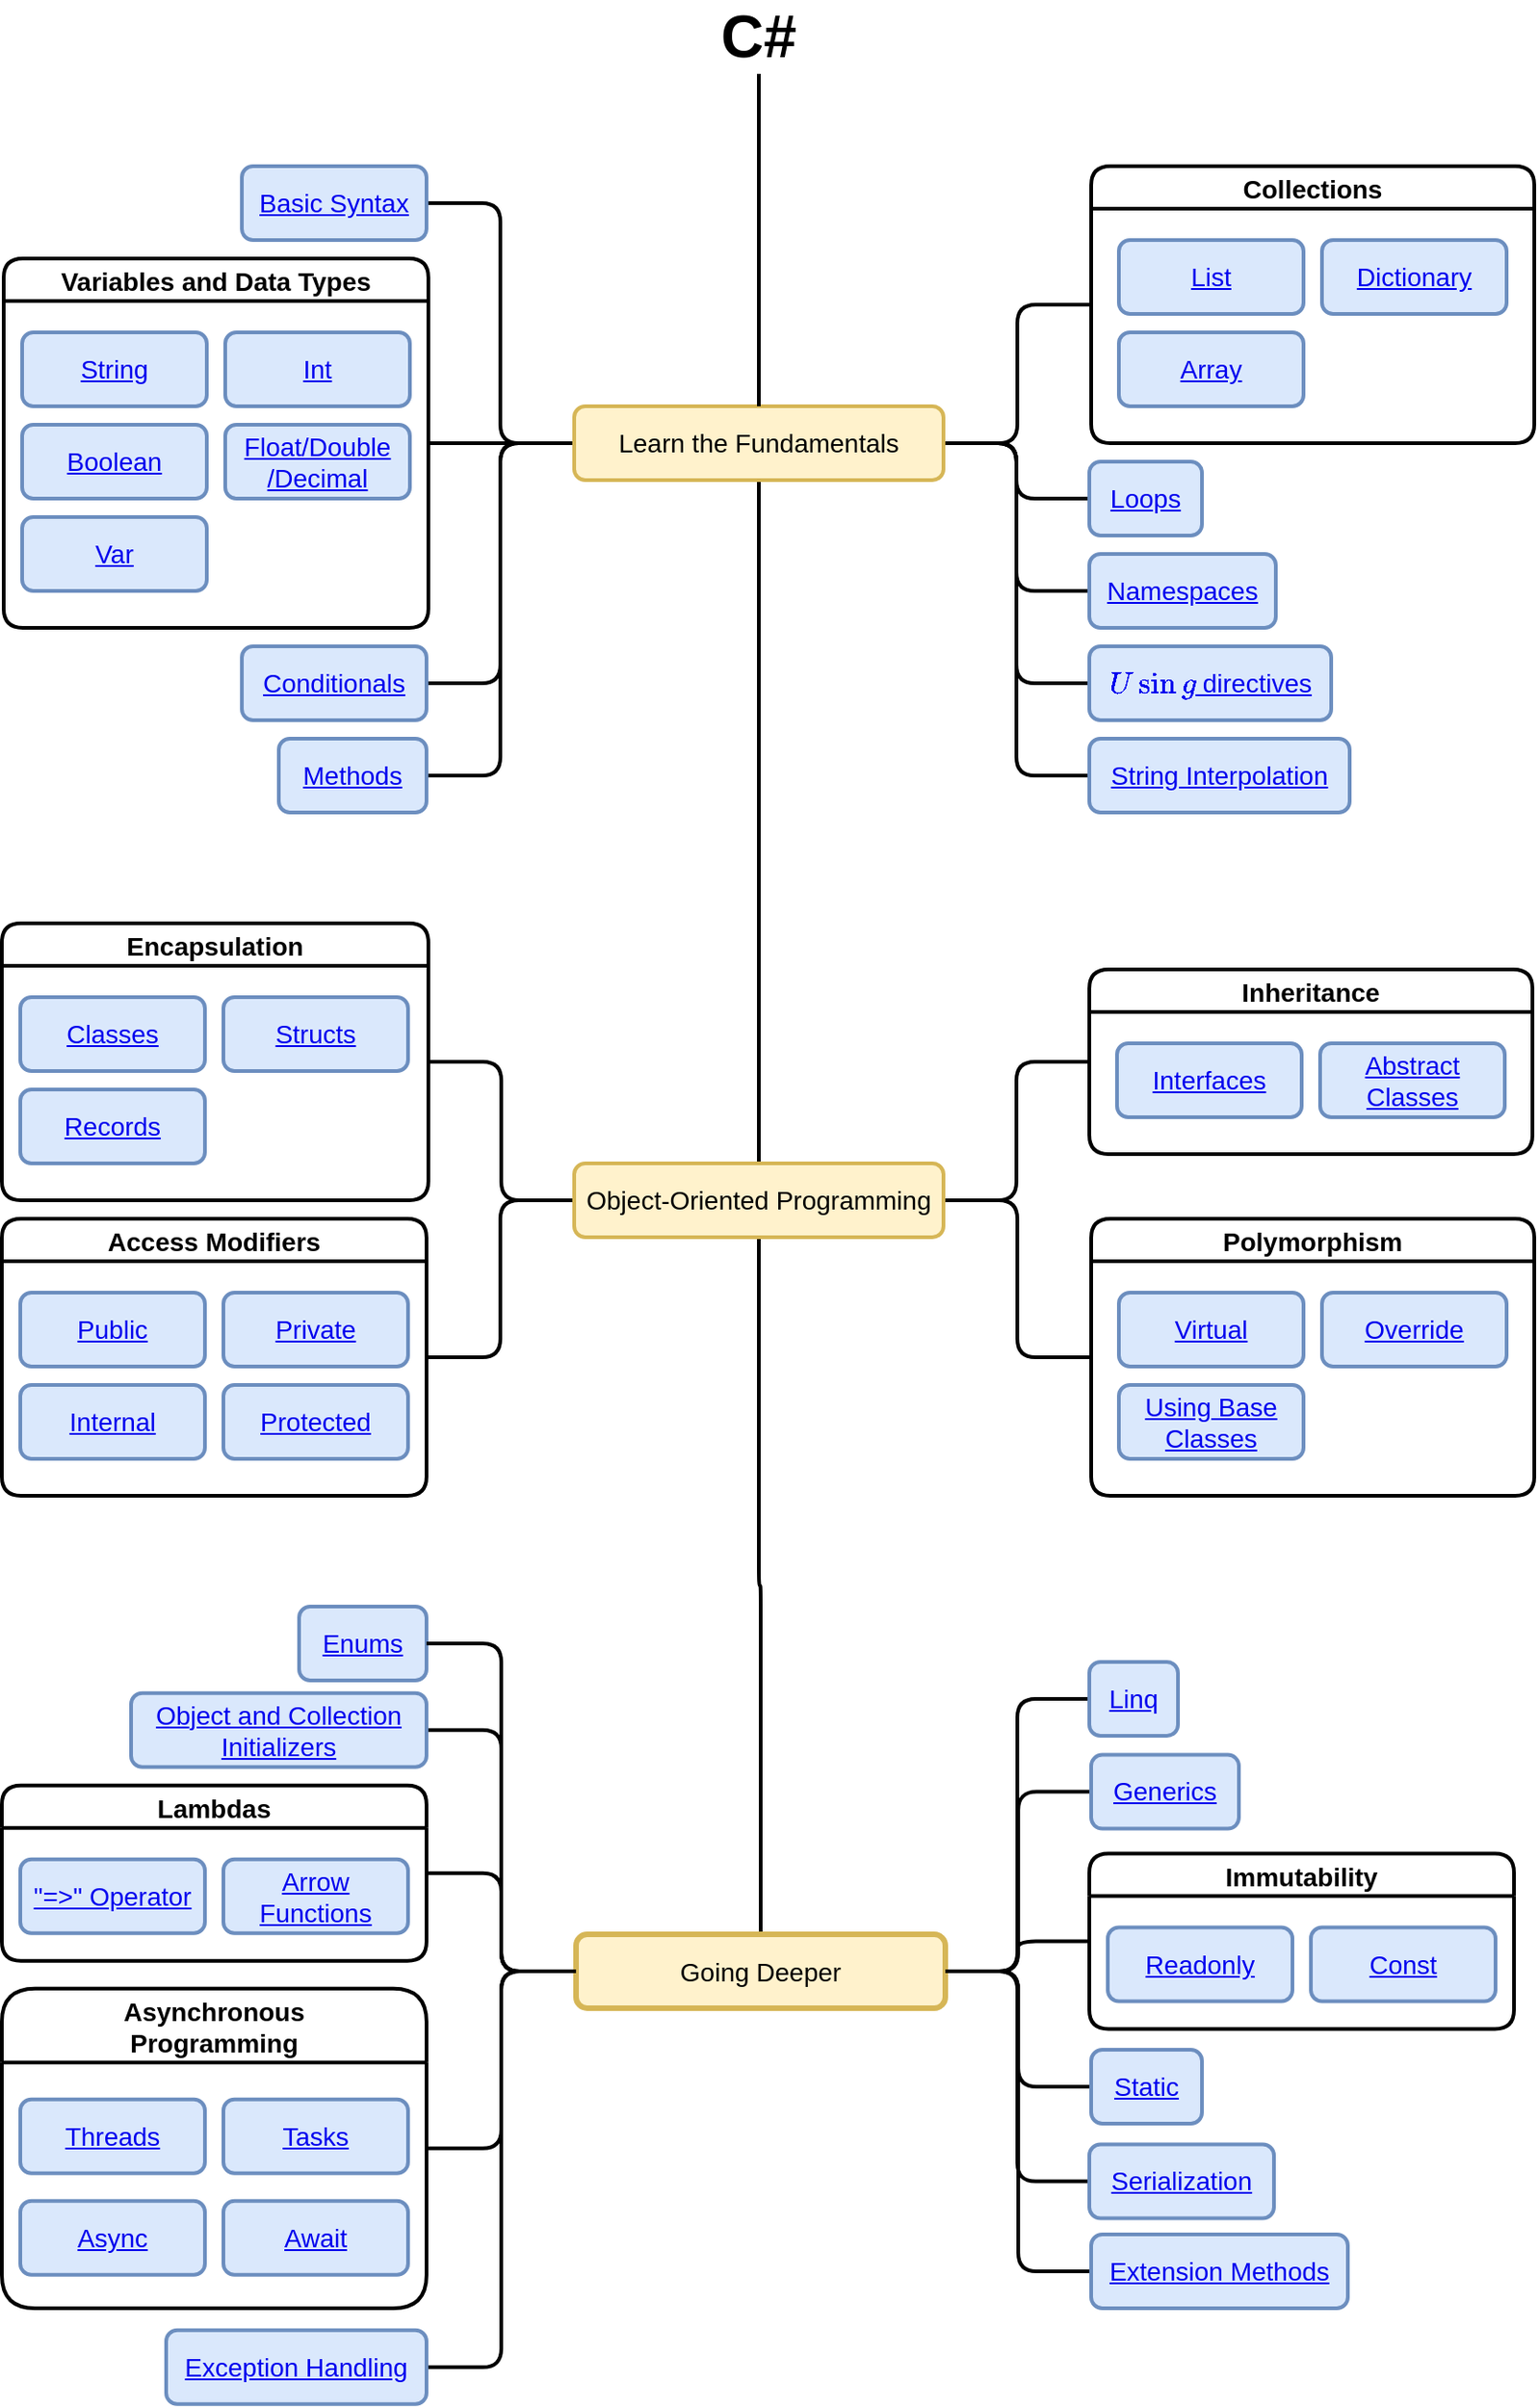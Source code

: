 <mxfile>
    <diagram id="Bi8yQc8i4gSCwa7ISA3M" name="Page-1">
        <mxGraphModel dx="7027" dy="3073" grid="1" gridSize="10" guides="1" tooltips="1" connect="1" arrows="0" fold="1" page="1" pageScale="1" pageWidth="850" pageHeight="1100" math="0" shadow="0">
            <root>
                <mxCell id="0"/>
                <mxCell id="1" parent="0"/>
                <mxCell id="251" style="edgeStyle=orthogonalEdgeStyle;rounded=1;orthogonalLoop=1;jettySize=auto;html=1;exitX=0;exitY=0.5;exitDx=0;exitDy=0;entryX=1;entryY=0.5;entryDx=0;entryDy=0;fontSize=14;endArrow=none;endFill=0;strokeWidth=2;" edge="1" parent="1" source="261" target="264">
                    <mxGeometry relative="1" as="geometry">
                        <mxPoint x="311" y="150" as="sourcePoint"/>
                    </mxGeometry>
                </mxCell>
                <mxCell id="252" style="edgeStyle=orthogonalEdgeStyle;rounded=1;orthogonalLoop=1;jettySize=auto;html=1;exitX=0;exitY=0.5;exitDx=0;exitDy=0;entryX=1;entryY=0.5;entryDx=0;entryDy=0;fontSize=14;endArrow=none;endFill=0;strokeWidth=2;" edge="1" parent="1" source="261" target="317">
                    <mxGeometry relative="1" as="geometry">
                        <mxPoint x="311" y="150" as="sourcePoint"/>
                        <mxPoint x="250" y="290" as="targetPoint"/>
                    </mxGeometry>
                </mxCell>
                <mxCell id="253" style="edgeStyle=orthogonalEdgeStyle;rounded=1;orthogonalLoop=1;jettySize=auto;html=1;exitX=0;exitY=0.5;exitDx=0;exitDy=0;entryX=1;entryY=0.5;entryDx=0;entryDy=0;fontSize=14;endArrow=none;endFill=0;strokeWidth=2;" edge="1" parent="1" source="261" target="265">
                    <mxGeometry relative="1" as="geometry">
                        <mxPoint x="311" y="150" as="sourcePoint"/>
                    </mxGeometry>
                </mxCell>
                <mxCell id="254" style="edgeStyle=orthogonalEdgeStyle;rounded=1;orthogonalLoop=1;jettySize=auto;html=1;exitX=0;exitY=0.5;exitDx=0;exitDy=0;entryX=1;entryY=0.5;entryDx=0;entryDy=0;fontSize=14;endArrow=none;endFill=0;strokeWidth=2;" edge="1" parent="1" source="261" target="266">
                    <mxGeometry relative="1" as="geometry">
                        <mxPoint x="311" y="150" as="sourcePoint"/>
                    </mxGeometry>
                </mxCell>
                <mxCell id="255" style="edgeStyle=orthogonalEdgeStyle;rounded=1;orthogonalLoop=1;jettySize=auto;html=1;exitX=1;exitY=0.5;exitDx=0;exitDy=0;entryX=0;entryY=0.5;entryDx=0;entryDy=0;fontSize=14;endArrow=none;endFill=0;strokeWidth=2;" edge="1" parent="1" source="261" target="267">
                    <mxGeometry relative="1" as="geometry"/>
                </mxCell>
                <mxCell id="256" style="edgeStyle=orthogonalEdgeStyle;rounded=1;orthogonalLoop=1;jettySize=auto;html=1;exitX=1;exitY=0.5;exitDx=0;exitDy=0;entryX=0;entryY=0.5;entryDx=0;entryDy=0;fontSize=14;endArrow=none;endFill=0;strokeWidth=2;" edge="1" parent="1" source="261" target="269">
                    <mxGeometry relative="1" as="geometry"/>
                </mxCell>
                <mxCell id="257" style="edgeStyle=orthogonalEdgeStyle;rounded=1;orthogonalLoop=1;jettySize=auto;html=1;exitX=0.5;exitY=1;exitDx=0;exitDy=0;fontSize=14;endArrow=none;endFill=0;strokeWidth=2;" edge="1" parent="1" source="261" target="275">
                    <mxGeometry relative="1" as="geometry"/>
                </mxCell>
                <mxCell id="258" style="edgeStyle=orthogonalEdgeStyle;rounded=1;orthogonalLoop=1;jettySize=auto;html=1;exitX=1;exitY=0.5;exitDx=0;exitDy=0;entryX=0;entryY=0.5;entryDx=0;entryDy=0;endArrow=none;endFill=0;strokeWidth=2;" edge="1" parent="1" source="261" target="268">
                    <mxGeometry relative="1" as="geometry"/>
                </mxCell>
                <mxCell id="259" style="edgeStyle=orthogonalEdgeStyle;rounded=1;orthogonalLoop=1;jettySize=auto;html=1;exitX=1;exitY=0.5;exitDx=0;exitDy=0;entryX=0;entryY=0.5;entryDx=0;entryDy=0;endArrow=none;endFill=0;strokeWidth=2;" edge="1" parent="1" source="261" target="313">
                    <mxGeometry relative="1" as="geometry"/>
                </mxCell>
                <mxCell id="260" style="edgeStyle=orthogonalEdgeStyle;rounded=1;orthogonalLoop=1;jettySize=auto;html=1;exitX=1;exitY=0.5;exitDx=0;exitDy=0;entryX=0;entryY=0.5;entryDx=0;entryDy=0;endArrow=none;endFill=0;strokeWidth=2;" edge="1" parent="1" source="261" target="323">
                    <mxGeometry relative="1" as="geometry"/>
                </mxCell>
                <object label="&lt;font style=&quot;font-size: 14px;&quot;&gt;Learn the Fundamentals&lt;/font&gt;" id="261">
                    <mxCell style="rounded=1;whiteSpace=wrap;html=1;fillColor=#fff2cc;strokeColor=#d6b656;strokeWidth=2;fontSize=14;" vertex="1" parent="1">
                        <mxGeometry x="320" y="260" width="200" height="40" as="geometry"/>
                    </mxCell>
                </object>
                <mxCell id="262" style="edgeStyle=orthogonalEdgeStyle;rounded=1;orthogonalLoop=1;jettySize=auto;html=1;exitX=0.5;exitY=1;exitDx=0;exitDy=0;entryX=0.5;entryY=0;entryDx=0;entryDy=0;fontSize=14;endArrow=none;endFill=0;strokeWidth=2;" edge="1" parent="1" source="263" target="261">
                    <mxGeometry relative="1" as="geometry"/>
                </mxCell>
                <mxCell id="263" value="&lt;div style=&quot;font-size: 32px&quot;&gt;&lt;font style=&quot;font-size: 32px&quot;&gt;&lt;b&gt;&lt;font style=&quot;font-size: 32px&quot;&gt;C#&lt;/font&gt;&lt;/b&gt;&lt;/font&gt;&lt;/div&gt;" style="text;html=1;strokeColor=none;fillColor=none;align=center;verticalAlign=middle;whiteSpace=wrap;rounded=0;fontSize=24;" vertex="1" parent="1">
                    <mxGeometry x="385" y="40" width="70" height="40" as="geometry"/>
                </mxCell>
                <UserObject label="&lt;div style=&quot;font-size: 14px&quot;&gt;&lt;a href=&quot;https://docs.microsoft.com/en-us/dotnet/csharp/tour-of-csharp/tutorials/hello-world&quot;&gt;Basic Syntax&lt;/a&gt;&lt;/div&gt;" link="https://docs.microsoft.com/en-us/dotnet/csharp/tour-of-csharp/tutorials/hello-world" id="264">
                    <mxCell style="rounded=1;whiteSpace=wrap;html=1;fillColor=#dae8fc;strokeColor=#6c8ebf;strokeWidth=2;fontSize=14;" vertex="1" parent="1">
                        <mxGeometry x="140" y="130" width="100" height="40" as="geometry"/>
                    </mxCell>
                </UserObject>
                <UserObject label="&lt;div style=&quot;font-size: 14px&quot;&gt;&lt;a href=&quot;https://docs.microsoft.com/en-us/dotnet/csharp/language-reference/statements/selection-statements&quot;&gt;Conditionals&lt;/a&gt;&lt;/div&gt;" link="https://docs.microsoft.com/en-us/dotnet/csharp/language-reference/statements/selection-statements" linkTarget="_blank" id="265">
                    <mxCell style="rounded=1;whiteSpace=wrap;html=1;fillColor=#dae8fc;strokeColor=#6c8ebf;strokeWidth=2;fontSize=14;" vertex="1" parent="1">
                        <mxGeometry x="140" y="390" width="100" height="40" as="geometry"/>
                    </mxCell>
                </UserObject>
                <UserObject label="&lt;a href=&quot;https://docs.microsoft.com/en-us/dotnet/csharp/methods&quot;&gt;Methods&lt;/a&gt;" link="https://docs.microsoft.com/en-us/dotnet/csharp/methods" linkTarget="_blank" id="266">
                    <mxCell style="rounded=1;whiteSpace=wrap;html=1;fillColor=#dae8fc;strokeColor=#6c8ebf;strokeWidth=2;fontSize=14;" vertex="1" parent="1">
                        <mxGeometry x="160" y="440" width="80" height="40" as="geometry"/>
                    </mxCell>
                </UserObject>
                <UserObject label="&lt;a href=&quot;https://docs.microsoft.com/en-us/dotnet/csharp/fundamentals/types/namespaces&quot;&gt;Namespaces&lt;/a&gt;" link="https://docs.microsoft.com/en-us/dotnet/csharp/fundamentals/types/namespaces" linkTarget="_blank" id="267">
                    <mxCell style="rounded=1;whiteSpace=wrap;html=1;fillColor=#dae8fc;strokeColor=#6c8ebf;strokeWidth=2;fontSize=14;" vertex="1" parent="1">
                        <mxGeometry x="599" y="340" width="101" height="40" as="geometry"/>
                    </mxCell>
                </UserObject>
                <UserObject label="&lt;a href=&quot;https://docs.microsoft.com/en-us/dotnet/csharp/language-reference/statements/iteration-statements&quot;&gt;Loops&lt;/a&gt;" link="https://docs.microsoft.com/en-us/dotnet/csharp/language-reference/statements/iteration-statements" linkTarget="_blank" id="268">
                    <mxCell style="rounded=1;whiteSpace=wrap;html=1;fillColor=#dae8fc;strokeColor=#6c8ebf;strokeWidth=2;fontSize=14;" vertex="1" parent="1">
                        <mxGeometry x="599" y="290" width="61" height="40" as="geometry"/>
                    </mxCell>
                </UserObject>
                <UserObject label="&lt;div style=&quot;font-size: 14px&quot;&gt;&lt;a href=&quot;https://docs.microsoft.com/en-us/dotnet/csharp/language-reference/tokens/interpolated&quot;&gt;String Interpolation&lt;br style=&quot;font-size: 14px&quot;&gt;&lt;/a&gt;&lt;/div&gt;" link="https://docs.microsoft.com/en-us/dotnet/csharp/language-reference/tokens/interpolated" linkTarget="_blank" id="269">
                    <mxCell style="rounded=1;whiteSpace=wrap;html=1;fillColor=#dae8fc;strokeColor=#6c8ebf;strokeWidth=2;fontSize=14;" vertex="1" parent="1">
                        <mxGeometry x="599" y="440" width="141" height="40" as="geometry"/>
                    </mxCell>
                </UserObject>
                <mxCell id="270" style="edgeStyle=orthogonalEdgeStyle;rounded=1;orthogonalLoop=1;jettySize=auto;html=1;exitX=1;exitY=0.5;exitDx=0;exitDy=0;entryX=0;entryY=0.5;entryDx=0;entryDy=0;fontSize=14;endArrow=none;endFill=0;strokeWidth=2;" edge="1" parent="1" source="275" target="283">
                    <mxGeometry relative="1" as="geometry"/>
                </mxCell>
                <mxCell id="271" style="edgeStyle=orthogonalEdgeStyle;rounded=1;orthogonalLoop=1;jettySize=auto;html=1;exitX=1;exitY=0.5;exitDx=0;exitDy=0;entryX=0;entryY=0.5;entryDx=0;entryDy=0;fontSize=14;endArrow=none;endFill=0;strokeWidth=2;" edge="1" parent="1" source="275" target="280">
                    <mxGeometry relative="1" as="geometry"/>
                </mxCell>
                <mxCell id="272" style="edgeStyle=orthogonalEdgeStyle;rounded=1;orthogonalLoop=1;jettySize=auto;html=1;exitX=0.5;exitY=1;exitDx=0;exitDy=0;fontSize=24;endArrow=none;endFill=0;strokeWidth=2;" edge="1" parent="1" source="275" target="294">
                    <mxGeometry relative="1" as="geometry"/>
                </mxCell>
                <mxCell id="273" style="edgeStyle=orthogonalEdgeStyle;rounded=1;orthogonalLoop=1;jettySize=auto;html=1;exitX=0;exitY=0.5;exitDx=0;exitDy=0;entryX=1;entryY=0.5;entryDx=0;entryDy=0;endArrow=none;endFill=0;strokeWidth=2;" edge="1" parent="1" source="275" target="308">
                    <mxGeometry relative="1" as="geometry"/>
                </mxCell>
                <mxCell id="274" style="edgeStyle=orthogonalEdgeStyle;rounded=1;orthogonalLoop=1;jettySize=auto;html=1;exitX=0;exitY=0.5;exitDx=0;exitDy=0;entryX=1;entryY=0.5;entryDx=0;entryDy=0;endArrow=none;endFill=0;strokeWidth=2;" edge="1" parent="1" source="275" target="276">
                    <mxGeometry relative="1" as="geometry"/>
                </mxCell>
                <mxCell id="275" value="&lt;div style=&quot;font-size: 14px&quot;&gt;&lt;font style=&quot;font-size: 14px&quot;&gt;Object-Oriented Programming&lt;/font&gt;&lt;/div&gt;" style="rounded=1;whiteSpace=wrap;html=1;fillColor=#fff2cc;strokeColor=#d6b656;strokeWidth=2;" vertex="1" parent="1">
                    <mxGeometry x="320" y="670" width="200" height="40" as="geometry"/>
                </mxCell>
                <UserObject label="Encapsulation" link="https://docs.microsoft.com/en-us/dotnet/csharp/fundamentals/object-oriented/" id="276">
                    <mxCell style="swimlane;rounded=1;fontSize=14;strokeWidth=2;" vertex="1" parent="1">
                        <mxGeometry x="10" y="540" width="231" height="150" as="geometry"/>
                    </mxCell>
                </UserObject>
                <UserObject label="&lt;a href=&quot;https://docs.microsoft.com/en-us/dotnet/csharp/fundamentals/types/classes&quot;&gt;Classes&lt;/a&gt;" link="https://docs.microsoft.com/en-us/dotnet/csharp/fundamentals/types/classes" linkTarget="_blank" id="277">
                    <mxCell style="rounded=1;whiteSpace=wrap;html=1;fillColor=#dae8fc;strokeColor=#6c8ebf;strokeWidth=2;fontSize=14;" vertex="1" parent="276">
                        <mxGeometry x="10" y="40" width="100" height="40" as="geometry"/>
                    </mxCell>
                </UserObject>
                <UserObject label="&lt;a href=&quot;https://docs.microsoft.com/en-us/dotnet/csharp/language-reference/builtin-types/struct&quot;&gt;Structs&lt;/a&gt;" link="https://docs.microsoft.com/en-us/dotnet/csharp/language-reference/builtin-types/struct" id="278">
                    <mxCell style="rounded=1;whiteSpace=wrap;html=1;fillColor=#dae8fc;strokeColor=#6c8ebf;strokeWidth=2;fontSize=14;" vertex="1" parent="276">
                        <mxGeometry x="120" y="40" width="100" height="40" as="geometry"/>
                    </mxCell>
                </UserObject>
                <UserObject label="&lt;a href=&quot;https://docs.microsoft.com/en-us/dotnet/csharp/fundamentals/types/records&quot;&gt;Records&lt;/a&gt;" link="https://docs.microsoft.com/en-us/dotnet/csharp/fundamentals/types/records" linkTarget="_blank" id="279">
                    <mxCell style="rounded=1;whiteSpace=wrap;html=1;fillColor=#dae8fc;strokeColor=#6c8ebf;strokeWidth=2;fontSize=14;" vertex="1" parent="276">
                        <mxGeometry x="10" y="90" width="100" height="40" as="geometry"/>
                    </mxCell>
                </UserObject>
                <mxCell id="280" value="Inheritance" style="swimlane;rounded=1;fontSize=14;strokeWidth=2;" vertex="1" parent="1">
                    <mxGeometry x="599" y="565" width="240" height="100" as="geometry"/>
                </mxCell>
                <UserObject label="&lt;a href=&quot;https://docs.microsoft.com/en-us/dotnet/csharp/fundamentals/types/interfaces&quot;&gt;Interfaces&lt;/a&gt;" link="https://docs.microsoft.com/en-us/dotnet/csharp/fundamentals/types/interfaces" linkTarget="_blank" id="281">
                    <mxCell style="rounded=1;whiteSpace=wrap;html=1;fillColor=#dae8fc;strokeColor=#6c8ebf;strokeWidth=2;fontSize=14;" vertex="1" parent="280">
                        <mxGeometry x="15" y="40" width="100" height="40" as="geometry"/>
                    </mxCell>
                </UserObject>
                <UserObject label="&lt;a href=&quot;https://docs.microsoft.com/en-us/dotnet/csharp/language-reference/keywords/abstract&quot;&gt;Abstract Classes&lt;/a&gt;" link="https://docs.microsoft.com/en-us/dotnet/csharp/language-reference/keywords/abstract" linkTarget="_blank" id="282">
                    <mxCell style="rounded=1;whiteSpace=wrap;html=1;fillColor=#dae8fc;strokeColor=#6c8ebf;strokeWidth=2;fontSize=14;" vertex="1" parent="280">
                        <mxGeometry x="125" y="40" width="100" height="40" as="geometry"/>
                    </mxCell>
                </UserObject>
                <mxCell id="283" value="Polymorphism" style="swimlane;rounded=1;fontSize=14;strokeWidth=2;" vertex="1" parent="1">
                    <mxGeometry x="600" y="700" width="240" height="150" as="geometry"/>
                </mxCell>
                <UserObject label="&lt;a href=&quot;https://docs.microsoft.com/en-us/dotnet/csharp/language-reference/keywords/virtual&quot;&gt;Virtual&lt;/a&gt;" link="https://docs.microsoft.com/en-us/dotnet/csharp/language-reference/keywords/virtual" linkTarget="_blank" id="284">
                    <mxCell style="rounded=1;whiteSpace=wrap;html=1;fillColor=#dae8fc;strokeColor=#6c8ebf;strokeWidth=2;fontSize=14;" vertex="1" parent="283">
                        <mxGeometry x="15" y="40" width="100" height="40" as="geometry"/>
                    </mxCell>
                </UserObject>
                <UserObject label="&lt;a href=&quot;https://docs.microsoft.com/en-us/dotnet/csharp/language-reference/keywords/override&quot;&gt;Override&lt;/a&gt;" link="https://docs.microsoft.com/en-us/dotnet/csharp/language-reference/keywords/override" linkTarget="_blank" id="285">
                    <mxCell style="rounded=1;whiteSpace=wrap;html=1;fillColor=#dae8fc;strokeColor=#6c8ebf;strokeWidth=2;fontSize=14;" vertex="1" parent="283">
                        <mxGeometry x="125" y="40" width="100" height="40" as="geometry"/>
                    </mxCell>
                </UserObject>
                <UserObject label="&lt;a href=&quot;https://docs.microsoft.com/en-us/dotnet/csharp/language-reference/keywords/base&quot;&gt;Using Base Classes&lt;/a&gt;" link="https://docs.microsoft.com/en-us/dotnet/csharp/language-reference/keywords/base" linkTarget="_blank" id="286">
                    <mxCell style="rounded=1;whiteSpace=wrap;html=1;fillColor=#dae8fc;strokeColor=#6c8ebf;strokeWidth=2;fontSize=14;" vertex="1" parent="283">
                        <mxGeometry x="15" y="90" width="100" height="40" as="geometry"/>
                    </mxCell>
                </UserObject>
                <mxCell id="287" style="edgeStyle=orthogonalEdgeStyle;rounded=1;orthogonalLoop=1;jettySize=auto;html=1;entryX=1;entryY=0.5;entryDx=0;entryDy=0;fontSize=24;endArrow=none;endFill=0;strokeWidth=2;" edge="1" parent="1" source="294" target="296">
                    <mxGeometry relative="1" as="geometry">
                        <mxPoint x="320.0" y="1054.37" as="sourcePoint"/>
                    </mxGeometry>
                </mxCell>
                <mxCell id="288" style="edgeStyle=orthogonalEdgeStyle;rounded=1;orthogonalLoop=1;jettySize=auto;html=1;entryX=1;entryY=0.5;entryDx=0;entryDy=0;fontSize=24;endArrow=none;endFill=0;strokeWidth=2;" edge="1" parent="1" source="294" target="297">
                    <mxGeometry relative="1" as="geometry">
                        <mxPoint x="320.0" y="1054.37" as="sourcePoint"/>
                    </mxGeometry>
                </mxCell>
                <mxCell id="289" style="edgeStyle=orthogonalEdgeStyle;rounded=1;orthogonalLoop=1;jettySize=auto;html=1;exitX=1;exitY=0.5;exitDx=0;exitDy=0;entryX=0;entryY=0.5;entryDx=0;entryDy=0;fontSize=24;endArrow=none;endFill=0;strokeWidth=2;" edge="1" parent="1" source="294" target="305">
                    <mxGeometry relative="1" as="geometry"/>
                </mxCell>
                <mxCell id="290" style="edgeStyle=orthogonalEdgeStyle;rounded=1;orthogonalLoop=1;jettySize=auto;html=1;exitX=1;exitY=0.5;exitDx=0;exitDy=0;entryX=0;entryY=0.5;entryDx=0;entryDy=0;fontSize=24;endArrow=none;endFill=0;strokeWidth=2;" edge="1" parent="1" source="294" target="306">
                    <mxGeometry relative="1" as="geometry"/>
                </mxCell>
                <mxCell id="291" style="edgeStyle=orthogonalEdgeStyle;rounded=1;orthogonalLoop=1;jettySize=auto;html=1;exitX=1;exitY=0.5;exitDx=0;exitDy=0;entryX=0;entryY=0.5;entryDx=0;entryDy=0;endArrow=none;endFill=0;strokeWidth=2;" edge="1" parent="1" source="294" target="307">
                    <mxGeometry relative="1" as="geometry"/>
                </mxCell>
                <mxCell id="292" style="edgeStyle=orthogonalEdgeStyle;rounded=1;orthogonalLoop=1;jettySize=auto;html=1;exitX=1;exitY=0.5;exitDx=0;exitDy=0;entryX=0;entryY=0.5;entryDx=0;entryDy=0;endArrow=none;endFill=0;strokeWidth=2;" edge="1" parent="1" source="294" target="295">
                    <mxGeometry relative="1" as="geometry"/>
                </mxCell>
                <mxCell id="293" style="edgeStyle=orthogonalEdgeStyle;rounded=1;orthogonalLoop=1;jettySize=auto;html=1;entryX=1;entryY=0.5;entryDx=0;entryDy=0;endArrow=none;endFill=0;strokeWidth=2;" edge="1" parent="1" source="294" target="300">
                    <mxGeometry relative="1" as="geometry">
                        <mxPoint x="320.0" y="1054.37" as="sourcePoint"/>
                    </mxGeometry>
                </mxCell>
                <mxCell id="294" value="&lt;font style=&quot;font-size: 14px&quot;&gt;Going Deeper&lt;/font&gt;" style="rounded=1;whiteSpace=wrap;html=1;fillColor=#fff2cc;strokeColor=#d6b656;strokeWidth=3;" vertex="1" parent="1">
                    <mxGeometry x="321" y="1087.5" width="200" height="40" as="geometry"/>
                </mxCell>
                <UserObject label="&lt;a href=&quot;https://docs.microsoft.com/en-us/dotnet/csharp/linq/&quot;&gt;Linq&lt;/a&gt;" link="https://docs.microsoft.com/en-us/dotnet/csharp/linq/" linkTarget="_blank" id="295">
                    <mxCell style="rounded=1;whiteSpace=wrap;html=1;fillColor=#dae8fc;strokeColor=#6c8ebf;strokeWidth=2;fontSize=14;" vertex="1" parent="1">
                        <mxGeometry x="599" y="940" width="48" height="40" as="geometry"/>
                    </mxCell>
                </UserObject>
                <UserObject label="&lt;a href=&quot;https://docs.microsoft.com/en-us/dotnet/csharp/programming-guide/classes-and-structs/object-and-collection-initializers&quot;&gt;Object and Collection Initializers&lt;/a&gt;" link="https://docs.microsoft.com/en-us/dotnet/csharp/programming-guide/classes-and-structs/object-and-collection-initializers" linkTarget="_blank" id="296">
                    <mxCell style="rounded=1;whiteSpace=wrap;html=1;fillColor=#dae8fc;strokeColor=#6c8ebf;strokeWidth=2;fontSize=14;" vertex="1" parent="1">
                        <mxGeometry x="80" y="956.87" width="160" height="40" as="geometry"/>
                    </mxCell>
                </UserObject>
                <mxCell id="297" value="Lambdas" style="swimlane;rounded=1;fontSize=14;strokeWidth=2;" vertex="1" parent="1">
                    <mxGeometry x="10" y="1006.87" width="230" height="95" as="geometry"/>
                </mxCell>
                <UserObject label="&lt;a href=&quot;https://docs.microsoft.com/en-us/dotnet/csharp/language-reference/operators/lambda-expressions&quot;&gt;Arrow Functions&lt;/a&gt;" link="https://docs.microsoft.com/en-us/dotnet/csharp/language-reference/operators/lambda-expressions" linkTarget="_blank" id="298">
                    <mxCell style="rounded=1;whiteSpace=wrap;html=1;fillColor=#dae8fc;strokeColor=#6c8ebf;strokeWidth=2;fontSize=14;" vertex="1" parent="297">
                        <mxGeometry x="120" y="40" width="100" height="40" as="geometry"/>
                    </mxCell>
                </UserObject>
                <UserObject label="&lt;a href=&quot;https://docs.microsoft.com/en-us/dotnet/csharp/language-reference/operators/lambda-operator&quot;&gt;&quot;=&amp;gt;&quot; Operator&lt;/a&gt;" link="https://docs.microsoft.com/en-us/dotnet/csharp/language-reference/operators/lambda-operator" linkTarget="_blank" id="299">
                    <mxCell style="rounded=1;whiteSpace=wrap;html=1;fillColor=#dae8fc;strokeColor=#6c8ebf;strokeWidth=2;fontSize=14;" vertex="1" parent="297">
                        <mxGeometry x="10" y="40" width="100" height="40" as="geometry"/>
                    </mxCell>
                </UserObject>
                <UserObject label="Asynchronous &#10;Programming" link="https://docs.microsoft.com/en-us/dotnet/csharp/programming-guide/concepts/async/" id="300">
                    <mxCell style="swimlane;rounded=1;fontSize=14;strokeWidth=2;startSize=40;" vertex="1" parent="1">
                        <mxGeometry x="10" y="1116.87" width="230" height="173.13" as="geometry"/>
                    </mxCell>
                </UserObject>
                <UserObject label="&lt;a href=&quot;https://docs.microsoft.com/en-us/dotnet/csharp/programming-guide/concepts/async/&quot;&gt;Tasks&lt;/a&gt;" link="https://docs.microsoft.com/en-us/dotnet/csharp/programming-guide/concepts/async/" linkTarget="_blank" id="301">
                    <mxCell style="rounded=1;whiteSpace=wrap;html=1;fillColor=#dae8fc;strokeColor=#6c8ebf;strokeWidth=2;fontSize=14;" vertex="1" parent="300">
                        <mxGeometry x="120" y="60" width="100" height="40" as="geometry"/>
                    </mxCell>
                </UserObject>
                <UserObject label="&lt;a href=&quot;https://docs.microsoft.com/en-us/dotnet/csharp/language-reference/keywords/async&quot;&gt;Async&lt;/a&gt;&lt;a href=&quot;https://docs.microsoft.com/en-us/dotnet/csharp/language-reference/operators/await&quot;&gt;&lt;/a&gt;" link="https://docs.microsoft.com/en-us/dotnet/csharp/language-reference/keywords/async" linkTarget="_blank" id="302">
                    <mxCell style="rounded=1;whiteSpace=wrap;html=1;fillColor=#dae8fc;strokeColor=#6c8ebf;strokeWidth=2;fontSize=14;" vertex="1" parent="300">
                        <mxGeometry x="10" y="115" width="100" height="40" as="geometry"/>
                    </mxCell>
                </UserObject>
                <UserObject label="&lt;a href=&quot;https://docs.microsoft.com/en-us/dotnet/csharp/language-reference/operators/await&quot;&gt;Await&lt;/a&gt;" link="https://docs.microsoft.com/en-us/dotnet/csharp/language-reference/operators/await" linkTarget="_blank" id="303">
                    <mxCell style="rounded=1;whiteSpace=wrap;html=1;fillColor=#dae8fc;strokeColor=#6c8ebf;strokeWidth=2;fontSize=14;" vertex="1" parent="300">
                        <mxGeometry x="120" y="115" width="100" height="40" as="geometry"/>
                    </mxCell>
                </UserObject>
                <UserObject label="&lt;a href=&quot;https://docs.microsoft.com/en-us/dotnet/standard/threading/using-threads-and-threading&quot;&gt;Threads&lt;/a&gt;" link="https://docs.microsoft.com/en-us/dotnet/standard/threading/using-threads-and-threading" linkTarget="_blank" id="304">
                    <mxCell style="rounded=1;whiteSpace=wrap;html=1;fillColor=#dae8fc;strokeColor=#6c8ebf;strokeWidth=2;fontSize=14;" vertex="1" parent="300">
                        <mxGeometry x="10" y="60" width="100" height="40" as="geometry"/>
                    </mxCell>
                </UserObject>
                <UserObject label="&lt;a href=&quot;https://docs.microsoft.com/en-us/dotnet/csharp/programming-guide/concepts/serialization/&quot;&gt;Serialization&lt;/a&gt;" link="https://docs.microsoft.com/en-us/dotnet/csharp/programming-guide/concepts/serialization/" linkTarget="_blank" id="305">
                    <mxCell style="rounded=1;whiteSpace=wrap;html=1;fillColor=#dae8fc;strokeColor=#6c8ebf;strokeWidth=2;fontSize=14;" vertex="1" parent="1">
                        <mxGeometry x="599" y="1201.25" width="100" height="40" as="geometry"/>
                    </mxCell>
                </UserObject>
                <UserObject label="&lt;div&gt;&lt;a href=&quot;https://docs.microsoft.com/en-us/dotnet/csharp/programming-guide/classes-and-structs/extension-methods&quot;&gt;Extension Methods&lt;/a&gt;&lt;/div&gt;" link="https://docs.microsoft.com/en-us/dotnet/csharp/programming-guide/classes-and-structs/extension-methods" linkTarget="_blank" id="306">
                    <mxCell style="rounded=1;whiteSpace=wrap;html=1;fillColor=#dae8fc;strokeColor=#6c8ebf;strokeWidth=2;fontSize=14;" vertex="1" parent="1">
                        <mxGeometry x="600" y="1250.0" width="139" height="40" as="geometry"/>
                    </mxCell>
                </UserObject>
                <UserObject label="&lt;a href=&quot;https://docs.microsoft.com/en-us/dotnet/csharp/fundamentals/types/generics&quot;&gt;Generics&lt;/a&gt;" link="https://docs.microsoft.com/en-us/dotnet/csharp/fundamentals/types/generics" linkTarget="_blank" id="307">
                    <mxCell style="rounded=1;whiteSpace=wrap;html=1;fillColor=#dae8fc;strokeColor=#6c8ebf;strokeWidth=2;fontSize=14;" vertex="1" parent="1">
                        <mxGeometry x="600" y="990.31" width="80" height="40" as="geometry"/>
                    </mxCell>
                </UserObject>
                <UserObject label="Access Modifiers" link="https://docs.microsoft.com/en-us/dotnet/csharp/programming-guide/classes-and-structs/access-modifiers" id="308">
                    <mxCell style="swimlane;rounded=1;fontSize=14;strokeWidth=2;" vertex="1" parent="1">
                        <mxGeometry x="10" y="700" width="230" height="150" as="geometry"/>
                    </mxCell>
                </UserObject>
                <UserObject label="&lt;a href=&quot;https://docs.microsoft.com/en-us/dotnet/csharp/language-reference/keywords/public&quot;&gt;Public&lt;/a&gt;" link="https://docs.microsoft.com/en-us/dotnet/csharp/language-reference/keywords/public" linkTarget="_blank" id="309">
                    <mxCell style="rounded=1;whiteSpace=wrap;html=1;fillColor=#dae8fc;strokeColor=#6c8ebf;strokeWidth=2;fontSize=14;" vertex="1" parent="308">
                        <mxGeometry x="10" y="40" width="100" height="40" as="geometry"/>
                    </mxCell>
                </UserObject>
                <UserObject label="&lt;a href=&quot;https://docs.microsoft.com/en-us/dotnet/csharp/language-reference/keywords/private&quot;&gt;Private&lt;/a&gt;" link="https://docs.microsoft.com/en-us/dotnet/csharp/language-reference/keywords/private" linkTarget="_blank" id="310">
                    <mxCell style="rounded=1;whiteSpace=wrap;html=1;fillColor=#dae8fc;strokeColor=#6c8ebf;strokeWidth=2;fontSize=14;" vertex="1" parent="308">
                        <mxGeometry x="120" y="40" width="100" height="40" as="geometry"/>
                    </mxCell>
                </UserObject>
                <UserObject label="&lt;a href=&quot;https://docs.microsoft.com/en-us/dotnet/csharp/language-reference/keywords/internal&quot;&gt;Internal&lt;/a&gt;" link="https://docs.microsoft.com/en-us/dotnet/csharp/language-reference/keywords/internal" linkTarget="_blank" id="311">
                    <mxCell style="rounded=1;whiteSpace=wrap;html=1;fillColor=#dae8fc;strokeColor=#6c8ebf;strokeWidth=2;fontSize=14;" vertex="1" parent="308">
                        <mxGeometry x="10" y="90" width="100" height="40" as="geometry"/>
                    </mxCell>
                </UserObject>
                <UserObject label="&lt;a href=&quot;https://docs.microsoft.com/en-us/dotnet/csharp/language-reference/keywords/protected&quot;&gt;Protected&lt;/a&gt;" link="https://docs.microsoft.com/en-us/dotnet/csharp/language-reference/keywords/protected" linkTarget="_blank" id="312">
                    <mxCell style="rounded=1;whiteSpace=wrap;html=1;fillColor=#dae8fc;strokeColor=#6c8ebf;strokeWidth=2;fontSize=14;" vertex="1" parent="308">
                        <mxGeometry x="120" y="90" width="100" height="40" as="geometry"/>
                    </mxCell>
                </UserObject>
                <UserObject label="Collections" link="https://docs.microsoft.com/en-us/dotnet/csharp/programming-guide/concepts/collections" id="313">
                    <mxCell style="swimlane;rounded=1;fontSize=14;strokeWidth=2;" vertex="1" parent="1">
                        <mxGeometry x="600" y="130" width="240" height="150" as="geometry"/>
                    </mxCell>
                </UserObject>
                <UserObject label="&lt;a href=&quot;https://docs.microsoft.com/en-us/dotnet/csharp/programming-guide/arrays/&quot;&gt;Array&lt;/a&gt;" link="https://docs.microsoft.com/en-us/dotnet/csharp/programming-guide/arrays/" linkTarget="_blank" id="314">
                    <mxCell style="rounded=1;whiteSpace=wrap;html=1;fillColor=#dae8fc;strokeColor=#6c8ebf;strokeWidth=2;fontSize=14;" vertex="1" parent="313">
                        <mxGeometry x="15" y="90" width="100" height="40" as="geometry"/>
                    </mxCell>
                </UserObject>
                <UserObject label="&lt;a href=&quot;https://docs.microsoft.com/en-us/dotnet/api/system.collections.generic.list-1&quot;&gt;List&lt;/a&gt;" link="https://docs.microsoft.com/en-us/dotnet/api/system.collections.generic.list-1" linkTarget="_blank" id="315">
                    <mxCell style="rounded=1;whiteSpace=wrap;html=1;fillColor=#dae8fc;strokeColor=#6c8ebf;strokeWidth=2;fontSize=14;" vertex="1" parent="313">
                        <mxGeometry x="15" y="40" width="100" height="40" as="geometry"/>
                    </mxCell>
                </UserObject>
                <UserObject label="&lt;a href=&quot;https://docs.microsoft.com/en-us/dotnet/api/system.collections.generic.dictionary-2&quot;&gt;Dictionary&lt;/a&gt;" link="https://docs.microsoft.com/en-us/dotnet/api/system.collections.generic.dictionary-2" linkTarget="_blank" id="316">
                    <mxCell style="rounded=1;whiteSpace=wrap;html=1;fillColor=#dae8fc;strokeColor=#6c8ebf;strokeWidth=2;fontSize=14;" vertex="1" parent="313">
                        <mxGeometry x="125" y="40" width="100" height="40" as="geometry"/>
                    </mxCell>
                </UserObject>
                <UserObject label="Variables and Data Types" link="https://docs.microsoft.com/en-us/dotnet/csharp/language-reference/builtin-types/built-in-types" id="317">
                    <mxCell style="swimlane;rounded=1;fontSize=14;strokeWidth=2;" vertex="1" parent="1">
                        <mxGeometry x="11" y="180" width="230" height="200" as="geometry"/>
                    </mxCell>
                </UserObject>
                <UserObject label="&lt;a href=&quot;https://docs.microsoft.com/en-us/dotnet/csharp/language-reference/builtin-types/integral-numeric-types&quot;&gt;Int&lt;/a&gt;" link="https://docs.microsoft.com/en-us/dotnet/csharp/language-reference/builtin-types/integral-numeric-types" linkTarget="_blank" id="318">
                    <mxCell style="rounded=1;whiteSpace=wrap;html=1;fillColor=#dae8fc;strokeColor=#6c8ebf;strokeWidth=2;fontSize=14;" vertex="1" parent="317">
                        <mxGeometry x="120" y="40" width="100" height="40" as="geometry"/>
                    </mxCell>
                </UserObject>
                <UserObject label="&lt;a href=&quot;https://docs.microsoft.com/en-us/dotnet/csharp/language-reference/builtin-types/reference-types&quot;&gt;String&lt;/a&gt;" link="https://docs.microsoft.com/en-us/dotnet/csharp/language-reference/builtin-types/reference-types" linkTarget="_blank" id="319">
                    <mxCell style="rounded=1;whiteSpace=wrap;html=1;fillColor=#dae8fc;strokeColor=#6c8ebf;strokeWidth=2;fontSize=14;" vertex="1" parent="317">
                        <mxGeometry x="10" y="40" width="100" height="40" as="geometry"/>
                    </mxCell>
                </UserObject>
                <UserObject label="&lt;div&gt;&lt;a href=&quot;https://docs.microsoft.com/en-us/dotnet/csharp/language-reference/builtin-types/floating-point-numeric-types&quot;&gt;Float/Double&lt;/a&gt;&lt;/div&gt;&lt;div&gt;&lt;a href=&quot;https://docs.microsoft.com/en-us/dotnet/csharp/language-reference/builtin-types/floating-point-numeric-types&quot;&gt;/Decimal&lt;/a&gt;&lt;/div&gt;" link="https://docs.microsoft.com/en-us/dotnet/csharp/language-reference/builtin-types/floating-point-numeric-types" linkTarget="_blank" id="320">
                    <mxCell style="rounded=1;whiteSpace=wrap;html=1;fillColor=#dae8fc;strokeColor=#6c8ebf;strokeWidth=2;fontSize=14;" vertex="1" parent="317">
                        <mxGeometry x="120" y="90" width="100" height="40" as="geometry"/>
                    </mxCell>
                </UserObject>
                <UserObject label="&lt;a href=&quot;https://docs.microsoft.com/en-us/dotnet/csharp/language-reference/builtin-types/bool&quot;&gt;Boolean&lt;/a&gt;" linkTarget="_blank" link="https://docs.microsoft.com/en-us/dotnet/csharp/language-reference/builtin-types/bool" id="321">
                    <mxCell style="rounded=1;whiteSpace=wrap;html=1;fillColor=#dae8fc;strokeColor=#6c8ebf;strokeWidth=2;fontSize=14;" vertex="1" parent="317">
                        <mxGeometry x="10" y="90" width="100" height="40" as="geometry"/>
                    </mxCell>
                </UserObject>
                <UserObject label="&lt;a href=&quot;https://docs.microsoft.com/en-us/dotnet/csharp/fundamentals/types/anonymous-types&quot;&gt;Var&lt;/a&gt;" link="https://docs.microsoft.com/en-us/dotnet/csharp/fundamentals/types/anonymous-types" linkTarget="_blank" id="322">
                    <mxCell style="rounded=1;whiteSpace=wrap;html=1;fillColor=#dae8fc;strokeColor=#6c8ebf;strokeWidth=2;fontSize=14;" vertex="1" parent="317">
                        <mxGeometry x="10" y="140" width="100" height="40" as="geometry"/>
                    </mxCell>
                </UserObject>
                <UserObject label="&lt;a href=&quot;https://docs.microsoft.com/en-us/dotnet/csharp/language-reference/keywords/using-directive&quot;&gt;`Using` directives&lt;/a&gt;" link="https://docs.microsoft.com/en-us/dotnet/csharp/language-reference/keywords/using-directive" linkTarget="_blank" id="323">
                    <mxCell style="rounded=1;whiteSpace=wrap;html=1;fillColor=#dae8fc;strokeColor=#6c8ebf;strokeWidth=2;fontSize=14;" vertex="1" parent="1">
                        <mxGeometry x="599" y="390" width="131" height="40" as="geometry"/>
                    </mxCell>
                </UserObject>
                <mxCell id="324" style="edgeStyle=orthogonalEdgeStyle;rounded=1;orthogonalLoop=1;jettySize=auto;html=1;entryX=0;entryY=0.5;entryDx=0;entryDy=0;endArrow=none;endFill=0;strokeWidth=2;" edge="1" parent="1" source="294" target="331">
                    <mxGeometry relative="1" as="geometry">
                        <mxPoint x="531" y="1117.5" as="sourcePoint"/>
                        <mxPoint x="601" y="1136.87" as="targetPoint"/>
                    </mxGeometry>
                </mxCell>
                <mxCell id="325" value="Immutability" style="swimlane;rounded=1;fontSize=14;strokeWidth=2;startSize=23;" vertex="1" parent="1">
                    <mxGeometry x="599" y="1043.75" width="230" height="95" as="geometry"/>
                </mxCell>
                <UserObject label="&lt;a href=&quot;https://docs.microsoft.com/en-us/dotnet/csharp/language-reference/keywords/const&quot;&gt;Const&lt;/a&gt;" link="https://docs.microsoft.com/en-us/dotnet/csharp/language-reference/keywords/const" linkTarget="_blank" id="326">
                    <mxCell style="rounded=1;whiteSpace=wrap;html=1;fillColor=#dae8fc;strokeColor=#6c8ebf;strokeWidth=2;fontSize=14;" vertex="1" parent="325">
                        <mxGeometry x="120" y="40" width="100" height="40" as="geometry"/>
                    </mxCell>
                </UserObject>
                <UserObject label="&lt;a href=&quot;https://docs.microsoft.com/en-us/dotnet/csharp/language-reference/keywords/readonly&quot;&gt;Readonly&lt;/a&gt;" link="https://docs.microsoft.com/en-us/dotnet/csharp/language-reference/keywords/readonly" linkTarget="_blank" id="327">
                    <mxCell style="rounded=1;whiteSpace=wrap;html=1;fillColor=#dae8fc;strokeColor=#6c8ebf;strokeWidth=2;fontSize=14;" vertex="1" parent="325">
                        <mxGeometry x="10" y="40" width="100" height="40" as="geometry"/>
                    </mxCell>
                </UserObject>
                <mxCell id="328" style="edgeStyle=orthogonalEdgeStyle;rounded=1;orthogonalLoop=1;jettySize=auto;html=1;entryX=0;entryY=0.5;entryDx=0;entryDy=0;endArrow=none;endFill=0;strokeWidth=2;" edge="1" parent="1" source="294" target="325">
                    <mxGeometry relative="1" as="geometry">
                        <mxPoint x="531" y="1117.514" as="sourcePoint"/>
                        <mxPoint x="611" y="1268.12" as="targetPoint"/>
                    </mxGeometry>
                </mxCell>
                <mxCell id="329" style="edgeStyle=orthogonalEdgeStyle;rounded=1;orthogonalLoop=1;jettySize=auto;html=1;endArrow=none;endFill=0;strokeWidth=2;entryX=1;entryY=0.5;entryDx=0;entryDy=0;" edge="1" parent="1" source="294" target="330">
                    <mxGeometry relative="1" as="geometry">
                        <mxPoint x="331" y="1117.529" as="sourcePoint"/>
                        <mxPoint x="240" y="1340" as="targetPoint"/>
                    </mxGeometry>
                </mxCell>
                <UserObject label="&lt;div style=&quot;font-size: 14px&quot;&gt;&lt;a href=&quot;https://docs.microsoft.com/en-us/dotnet/csharp/fundamentals/exceptions/exception-handling&quot;&gt;Exception Handling&lt;/a&gt;&lt;br style=&quot;font-size: 14px&quot;&gt;&lt;/div&gt;" link="https://docs.microsoft.com/en-us/dotnet/csharp/fundamentals/exceptions/exception-handling" linkTarget="_blank" id="330">
                    <mxCell style="rounded=1;whiteSpace=wrap;html=1;fillColor=#dae8fc;strokeColor=#6c8ebf;strokeWidth=2;fontSize=14;" vertex="1" parent="1">
                        <mxGeometry x="99" y="1301.87" width="141" height="40" as="geometry"/>
                    </mxCell>
                </UserObject>
                <UserObject label="&lt;a href=&quot;https://docs.microsoft.com/en-us/dotnet/csharp/language-reference/keywords/static&quot;&gt;Static&lt;/a&gt;" link="https://docs.microsoft.com/en-us/dotnet/csharp/language-reference/keywords/static" linkTarget="_blank" id="331">
                    <mxCell style="rounded=1;whiteSpace=wrap;html=1;fillColor=#dae8fc;strokeColor=#6c8ebf;strokeWidth=2;fontSize=14;" vertex="1" parent="1">
                        <mxGeometry x="600" y="1150" width="60" height="40" as="geometry"/>
                    </mxCell>
                </UserObject>
                <UserObject label="&lt;a href=&quot;https://docs.microsoft.com/en-us/dotnet/csharp/language-reference/builtin-types/enum&quot;&gt;Enums&lt;/a&gt;" link="https://docs.microsoft.com/en-us/dotnet/csharp/language-reference/builtin-types/enum" linkTarget="_blank" id="332">
                    <mxCell style="rounded=1;whiteSpace=wrap;html=1;fillColor=#dae8fc;strokeColor=#6c8ebf;strokeWidth=2;fontSize=14;" vertex="1" parent="1">
                        <mxGeometry x="171" y="910.0" width="69" height="40" as="geometry"/>
                    </mxCell>
                </UserObject>
                <mxCell id="333" style="edgeStyle=orthogonalEdgeStyle;rounded=1;orthogonalLoop=1;jettySize=auto;html=1;fontSize=24;endArrow=none;endFill=0;strokeWidth=2;entryX=1;entryY=0.5;entryDx=0;entryDy=0;" edge="1" parent="1" source="294" target="332">
                    <mxGeometry relative="1" as="geometry">
                        <mxPoint x="331" y="1117.5" as="sourcePoint"/>
                        <mxPoint x="250" y="986.87" as="targetPoint"/>
                    </mxGeometry>
                </mxCell>
            </root>
        </mxGraphModel>
    </diagram>
</mxfile>